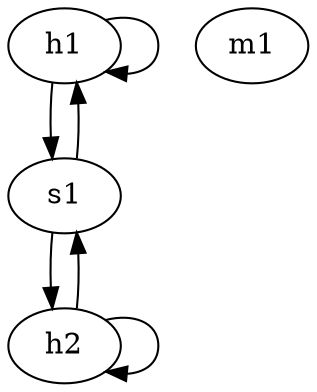 digraph g1 {

h1[type=host,ip="10.0.0.1",mac="00:00:00:00:00:01"];
h2[type=host,ip="10.0.0.2",mac="00:00:00:00:00:02"];
m1[type=host,mac="00:00:00:00:00:03",ip="10.0.0.3"];
s1[type=switch, ip="11.0.0.1", id=1];

s1 -> h1 [src_port=0, dst_port=0, cost=1];
h1 -> s1 [src_port=0, dst_port=0, cost=1];

s1 -> h2 [src_port=1, dst_port=0, cost=1];
h2 -> s1 [src_port=0, dst_port=1, cost=1];


h1 -> h1 [src_port=1, dst_port=2, cost=1];
h2 -> h2 [src_port=1, dst_port=2, cost=1];
}
